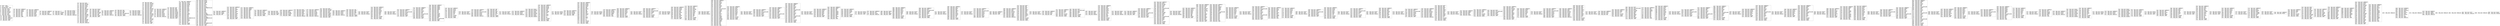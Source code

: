 digraph "graph.cfg.gv" {
	subgraph global {
		node [fontname=Courier fontsize=30.0 rank=same shape=box]
		block_0 [label="0: %00 = #0x1\l2: %01 = #0x40\l4: MSTORE(%01, %00)\l5: [NO_SSA] DUP1\l6: [NO_SSA] PUSH1\l8: [NO_SSA] DUP2\l9: [NO_SSA] MSTORE\la: [NO_SSA] PUSH1\lc: [NO_SSA] ADD\ld: [NO_SSA] PUSH2\l10: [NO_SSA] PUSH1\l12: [NO_SSA] SWAP2\l13: [NO_SSA] CODECOPY\l14: [NO_SSA] PUSH2\l17: [NO_SSA] JUMP\l"]
		block_18 [label="18: [NO_SSA] JUMPDEST\l19: [NO_SSA] SWAP5\l1a: [NO_SSA] SWAP4\l1b: [NO_SSA] POP\l1c: [NO_SSA] POP\l1d: [NO_SSA] POP\l1e: [NO_SSA] POP\l1f: [NO_SSA] JUMP\l"]
		block_20 [label="20: [NO_SSA] JUMPDEST\l21: [NO_SSA] PUSH1\l23: [NO_SSA] PUSH2\l26: [NO_SSA] DUP5\l27: [NO_SSA] DUP5\l28: [NO_SSA] PUSH1\l2a: [NO_SSA] DUP6\l"]
		block_2b [label="2b: [NO_SSA] JUMPDEST\l2c: [NO_SSA] PUSH1\l2e: [NO_SSA] DUP3\l2f: [NO_SSA] INVALID\l"]
		block_30 [label="30: [NO_SSA] LT\l31: [NO_SSA] ISZERO\l32: [NO_SSA] PUSH2\l35: [NO_SSA] JUMPI\l"]
		block_36 [label="36: [NO_SSA] PUSH1\l38: [NO_SSA] MLOAD\l39: [NO_SSA] PUSH3\l3d: [NO_SSA] PUSH1\l3f: [NO_SSA] INVALID\l"]
		block_40 [label="40: [NO_SSA] DUP2\l41: [NO_SSA] MSTORE\l42: [NO_SSA] PUSH1\l44: [NO_SSA] PUSH1\l46: [NO_SSA] DUP3\l47: [NO_SSA] ADD\l48: [NO_SSA] MSTORE\l49: [NO_SSA] PUSH1\l4b: [NO_SSA] PUSH1\l4d: [NO_SSA] DUP3\l4e: [NO_SSA] ADD\l4f: [NO_SSA] MSTORE\l50: [NO_SSA] PUSH32\l71: [NO_SSA] PUSH1\l73: [NO_SSA] DUP3\l74: [NO_SSA] ADD\l75: [NO_SSA] MSTORE\l76: [NO_SSA] PUSH6\l7d: [NO_SSA] PUSH1\l7f: [NO_SSA] INVALID\l"]
		block_80 [label="80: [NO_SSA] PUSH1\l82: [NO_SSA] DUP3\l83: [NO_SSA] ADD\l84: [NO_SSA] MSTORE\l85: [NO_SSA] PUSH1\l87: [NO_SSA] ADD\l88: [NO_SSA] PUSH2\l8b: [NO_SSA] JUMP\l"]
		block_8c [label="8c: [NO_SSA] JUMPDEST\l8d: [NO_SSA] PUSH1\l8f: [NO_SSA] PUSH1\l91: [NO_SSA] PUSH1\l93: [NO_SSA] INVALID\l"]
		block_94 [label="94: [NO_SSA] SUB\l95: [NO_SSA] DUP6\l96: [NO_SSA] AND\l97: [NO_SSA] EXTCODESIZE\l98: [NO_SSA] PUSH2\l9b: [NO_SSA] JUMPI\l"]
		block_9c [label="9c: [NO_SSA] PUSH1\l9e: [NO_SSA] MLOAD\l9f: [NO_SSA] PUSH3\la3: [NO_SSA] PUSH1\la5: [NO_SSA] INVALID\l"]
		block_a6 [label="a6: [NO_SSA] DUP2\la7: [NO_SSA] MSTORE\la8: [NO_SSA] PUSH1\laa: [NO_SSA] PUSH1\lac: [NO_SSA] DUP3\lad: [NO_SSA] ADD\lae: [NO_SSA] MSTORE\laf: [NO_SSA] PUSH1\lb1: [NO_SSA] PUSH1\lb3: [NO_SSA] DUP3\lb4: [NO_SSA] ADD\lb5: [NO_SSA] MSTORE\lb6: [NO_SSA] PUSH32\ld7: [NO_SSA] PUSH1\ld9: [NO_SSA] DUP3\lda: [NO_SSA] ADD\ldb: [NO_SSA] MSTORE\ldc: [NO_SSA] PUSH1\lde: [NO_SSA] ADD\ldf: [NO_SSA] PUSH2\le2: [NO_SSA] JUMP\l"]
		block_e3 [label="e3: [NO_SSA] JUMPDEST\le4: [NO_SSA] PUSH1\le6: [NO_SSA] DUP1\le7: [NO_SSA] DUP7\le8: [NO_SSA] PUSH1\lea: [NO_SSA] PUSH1\lec: [NO_SSA] PUSH1\lee: [NO_SSA] INVALID\l"]
		block_ef [label="ef: [NO_SSA] SUB\lf0: [NO_SSA] AND\lf1: [NO_SSA] DUP6\lf2: [NO_SSA] DUP8\lf3: [NO_SSA] PUSH1\lf5: [NO_SSA] MLOAD\lf6: [NO_SSA] PUSH2\lf9: [NO_SSA] SWAP2\lfa: [NO_SSA] SWAP1\lfb: [NO_SSA] PUSH2\lfe: [NO_SSA] JUMP\l"]
		block_ff [label="ff: [NO_SSA] JUMPDEST\l100: [NO_SSA] PUSH1\l102: [NO_SSA] PUSH1\l104: [NO_SSA] MLOAD\l105: [NO_SSA] DUP1\l106: [NO_SSA] DUP4\l107: [NO_SSA] SUB\l108: [NO_SSA] DUP2\l109: [NO_SSA] DUP6\l10a: [NO_SSA] DUP8\l10b: [NO_SSA] GAS\l10c: [NO_SSA] CALL\l10d: [NO_SSA] SWAP3\l10e: [NO_SSA] POP\l10f: [NO_SSA] POP\l110: [NO_SSA] POP\l111: [NO_SSA] RETURNDATASIZE\l112: [NO_SSA] DUP1\l113: [NO_SSA] PUSH1\l115: [NO_SSA] DUP2\l116: [NO_SSA] EQ\l117: [NO_SSA] PUSH2\l11a: [NO_SSA] JUMPI\l"]
		block_11b [label="11b: [NO_SSA] PUSH1\l11d: [NO_SSA] MLOAD\l11e: [NO_SSA] SWAP2\l11f: [NO_SSA] POP\l120: [NO_SSA] PUSH1\l122: [NO_SSA] NOT\l123: [NO_SSA] PUSH1\l125: [NO_SSA] RETURNDATASIZE\l126: [NO_SSA] ADD\l127: [NO_SSA] AND\l128: [NO_SSA] DUP3\l129: [NO_SSA] ADD\l12a: [NO_SSA] PUSH1\l12c: [NO_SSA] MSTORE\l12d: [NO_SSA] RETURNDATASIZE\l12e: [NO_SSA] DUP3\l12f: [NO_SSA] MSTORE\l130: [NO_SSA] RETURNDATASIZE\l131: [NO_SSA] PUSH1\l133: [NO_SSA] PUSH1\l135: [NO_SSA] DUP5\l136: [NO_SSA] ADD\l137: [NO_SSA] RETURNDATACOPY\l138: [NO_SSA] PUSH2\l13b: [NO_SSA] JUMP\l"]
		block_13c [label="13c: [NO_SSA] JUMPDEST\l13d: [NO_SSA] PUSH1\l13f: [NO_SSA] SWAP2\l140: [NO_SSA] POP\l"]
		block_141 [label="141: [NO_SSA] JUMPDEST\l142: [NO_SSA] POP\l143: [NO_SSA] SWAP2\l144: [NO_SSA] POP\l145: [NO_SSA] SWAP2\l146: [NO_SSA] POP\l147: [NO_SSA] PUSH2\l14a: [NO_SSA] DUP3\l14b: [NO_SSA] DUP3\l14c: [NO_SSA] DUP7\l14d: [NO_SSA] PUSH2\l150: [NO_SSA] JUMP\l"]
		block_151 [label="151: [NO_SSA] JUMPDEST\l152: [NO_SSA] SWAP8\l153: [NO_SSA] SWAP7\l154: [NO_SSA] POP\l155: [NO_SSA] POP\l156: [NO_SSA] POP\l157: [NO_SSA] POP\l158: [NO_SSA] POP\l159: [NO_SSA] POP\l15a: [NO_SSA] POP\l15b: [NO_SSA] JUMP\l"]
		block_15c [label="15c: [NO_SSA] JUMPDEST\l15d: [NO_SSA] PUSH1\l15f: [NO_SSA] DUP4\l160: [NO_SSA] ISZERO\l161: [NO_SSA] PUSH2\l164: [NO_SSA] JUMPI\l"]
		block_165 [label="165: [NO_SSA] POP\l166: [NO_SSA] DUP2\l167: [NO_SSA] PUSH2\l16a: [NO_SSA] JUMP\l"]
		block_16b [label="16b: [NO_SSA] JUMPDEST\l16c: [NO_SSA] DUP3\l16d: [NO_SSA] MLOAD\l16e: [NO_SSA] ISZERO\l16f: [NO_SSA] PUSH2\l172: [NO_SSA] JUMPI\l"]
		block_173 [label="173: [NO_SSA] DUP3\l174: [NO_SSA] MLOAD\l175: [NO_SSA] DUP1\l176: [NO_SSA] DUP5\l177: [NO_SSA] PUSH1\l179: [NO_SSA] ADD\l17a: [NO_SSA] REVERT\l"]
		block_17b [label="17b: [NO_SSA] JUMPDEST\l17c: [NO_SSA] DUP2\l17d: [NO_SSA] PUSH1\l17f: [NO_SSA] MLOAD\l180: [NO_SSA] PUSH3\l184: [NO_SSA] PUSH1\l186: [NO_SSA] INVALID\l"]
		block_187 [label="187: [NO_SSA] DUP2\l188: [NO_SSA] MSTORE\l189: [NO_SSA] PUSH1\l18b: [NO_SSA] ADD\l18c: [NO_SSA] PUSH2\l18f: [NO_SSA] SWAP2\l190: [NO_SSA] SWAP1\l191: [NO_SSA] PUSH2\l194: [NO_SSA] JUMP\l"]
		block_195 [label="195: [NO_SSA] JUMPDEST\l196: [NO_SSA] PUSH1\l198: [NO_SSA] PUSH1\l19a: [NO_SSA] PUSH1\l19c: [NO_SSA] INVALID\l"]
		block_19d [label="19d: [NO_SSA] SUB\l19e: [NO_SSA] DUP2\l19f: [NO_SSA] AND\l1a0: [NO_SSA] DUP2\l1a1: [NO_SSA] EQ\l1a2: [NO_SSA] PUSH2\l1a5: [NO_SSA] JUMPI\l"]
		block_1a6 [label="1a6: [NO_SSA] PUSH1\l1a8: [NO_SSA] DUP1\l1a9: [NO_SSA] REVERT\l"]
		block_1aa [label="1aa: [NO_SSA] JUMPDEST\l1ab: [NO_SSA] PUSH1\l1ad: [NO_SSA] DUP1\l1ae: [NO_SSA] PUSH1\l1b0: [NO_SSA] PUSH1\l1b2: [NO_SSA] DUP5\l1b3: [NO_SSA] DUP7\l1b4: [NO_SSA] SUB\l1b5: [NO_SSA] SLT\l1b6: [NO_SSA] ISZERO\l1b7: [NO_SSA] PUSH2\l1ba: [NO_SSA] JUMPI\l"]
		block_1bb [label="1bb: [NO_SSA] PUSH1\l1bd: [NO_SSA] DUP1\l1be: [NO_SSA] REVERT\l"]
		block_1bf [label="1bf: [NO_SSA] JUMPDEST\l1c0: [NO_SSA] DUP4\l1c1: [NO_SSA] CALLDATALOAD\l1c2: [NO_SSA] PUSH2\l1c5: [NO_SSA] DUP2\l1c6: [NO_SSA] PUSH2\l1c9: [NO_SSA] JUMP\l"]
		block_1ca [label="1ca: [NO_SSA] JUMPDEST\l1cb: [NO_SSA] SWAP3\l1cc: [NO_SSA] POP\l1cd: [NO_SSA] PUSH1\l1cf: [NO_SSA] DUP5\l1d0: [NO_SSA] ADD\l1d1: [NO_SSA] CALLDATALOAD\l1d2: [NO_SSA] PUSH2\l1d5: [NO_SSA] DUP2\l1d6: [NO_SSA] PUSH2\l1d9: [NO_SSA] JUMP\l"]
		block_1da [label="1da: [NO_SSA] JUMPDEST\l1db: [NO_SSA] SWAP3\l1dc: [NO_SSA] SWAP6\l1dd: [NO_SSA] SWAP3\l1de: [NO_SSA] SWAP5\l1df: [NO_SSA] POP\l1e0: [NO_SSA] POP\l1e1: [NO_SSA] POP\l1e2: [NO_SSA] PUSH1\l1e4: [NO_SSA] SWAP2\l1e5: [NO_SSA] SWAP1\l1e6: [NO_SSA] SWAP2\l1e7: [NO_SSA] ADD\l1e8: [NO_SSA] CALLDATALOAD\l1e9: [NO_SSA] SWAP1\l1ea: [NO_SSA] JUMP\l"]
		block_1eb [label="1eb: [NO_SSA] JUMPDEST\l1ec: [NO_SSA] PUSH1\l1ee: [NO_SSA] PUSH1\l1f0: [NO_SSA] DUP3\l1f1: [NO_SSA] DUP5\l1f2: [NO_SSA] SUB\l1f3: [NO_SSA] SLT\l1f4: [NO_SSA] ISZERO\l1f5: [NO_SSA] PUSH2\l1f8: [NO_SSA] JUMPI\l"]
		block_1f9 [label="1f9: [NO_SSA] PUSH1\l1fb: [NO_SSA] DUP1\l1fc: [NO_SSA] REVERT\l"]
		block_1fd [label="1fd: [NO_SSA] JUMPDEST\l1fe: [NO_SSA] DUP2\l1ff: [NO_SSA] CALLDATALOAD\l200: [NO_SSA] PUSH1\l202: [NO_SSA] PUSH1\l204: [NO_SSA] PUSH1\l206: [NO_SSA] INVALID\l"]
		block_207 [label="207: [NO_SSA] SUB\l208: [NO_SSA] NOT\l209: [NO_SSA] DUP2\l20a: [NO_SSA] AND\l20b: [NO_SSA] DUP2\l20c: [NO_SSA] EQ\l20d: [NO_SSA] PUSH2\l210: [NO_SSA] JUMPI\l"]
		block_211 [label="211: [NO_SSA] PUSH1\l213: [NO_SSA] DUP1\l214: [NO_SSA] REVERT\l"]
		block_215 [label="215: [NO_SSA] JUMPDEST\l216: [NO_SSA] PUSH4\l21b: [NO_SSA] PUSH1\l21d: [NO_SSA] INVALID\l"]
		block_21e [label="21e: [NO_SSA] PUSH1\l220: [NO_SSA] MSTORE\l221: [NO_SSA] PUSH1\l223: [NO_SSA] PUSH1\l225: [NO_SSA] MSTORE\l226: [NO_SSA] PUSH1\l228: [NO_SSA] PUSH1\l22a: [NO_SSA] REVERT\l"]
		block_22b [label="22b: [NO_SSA] JUMPDEST\l22c: [NO_SSA] PUSH1\l22e: [NO_SSA] MLOAD\l22f: [NO_SSA] PUSH1\l231: [NO_SSA] DUP2\l232: [NO_SSA] ADD\l233: [NO_SSA] PUSH8\l23c: [NO_SSA] DUP2\l23d: [NO_SSA] GT\l23e: [NO_SSA] DUP3\l23f: [NO_SSA] DUP3\l240: [NO_SSA] LT\l241: [NO_SSA] OR\l242: [NO_SSA] ISZERO\l243: [NO_SSA] PUSH2\l246: [NO_SSA] JUMPI\l"]
		block_247 [label="247: [NO_SSA] PUSH2\l24a: [NO_SSA] PUSH2\l24d: [NO_SSA] JUMP\l"]
		block_24e [label="24e: [NO_SSA] JUMPDEST\l24f: [NO_SSA] PUSH1\l251: [NO_SSA] MSTORE\l252: [NO_SSA] SWAP1\l253: [NO_SSA] JUMP\l"]
		block_254 [label="254: [NO_SSA] JUMPDEST\l255: [NO_SSA] PUSH1\l257: [NO_SSA] MLOAD\l258: [NO_SSA] PUSH1\l25a: [NO_SSA] DUP3\l25b: [NO_SSA] ADD\l25c: [NO_SSA] PUSH1\l25e: [NO_SSA] NOT\l25f: [NO_SSA] AND\l260: [NO_SSA] DUP2\l261: [NO_SSA] ADD\l262: [NO_SSA] PUSH8\l26b: [NO_SSA] DUP2\l26c: [NO_SSA] GT\l26d: [NO_SSA] DUP3\l26e: [NO_SSA] DUP3\l26f: [NO_SSA] LT\l270: [NO_SSA] OR\l271: [NO_SSA] ISZERO\l272: [NO_SSA] PUSH2\l275: [NO_SSA] JUMPI\l"]
		block_276 [label="276: [NO_SSA] PUSH2\l279: [NO_SSA] PUSH2\l27c: [NO_SSA] JUMP\l"]
		block_27d [label="27d: [NO_SSA] JUMPDEST\l27e: [NO_SSA] PUSH1\l280: [NO_SSA] MSTORE\l281: [NO_SSA] SWAP2\l282: [NO_SSA] SWAP1\l283: [NO_SSA] POP\l284: [NO_SSA] JUMP\l"]
		block_285 [label="285: [NO_SSA] JUMPDEST\l286: [NO_SSA] PUSH1\l288: [NO_SSA] DUP3\l289: [NO_SSA] PUSH1\l28b: [NO_SSA] DUP4\l28c: [NO_SSA] ADD\l28d: [NO_SSA] SLT\l28e: [NO_SSA] PUSH2\l291: [NO_SSA] JUMPI\l"]
		block_292 [label="292: [NO_SSA] PUSH1\l294: [NO_SSA] DUP1\l295: [NO_SSA] REVERT\l"]
		block_296 [label="296: [NO_SSA] JUMPDEST\l297: [NO_SSA] DUP2\l298: [NO_SSA] CALLDATALOAD\l299: [NO_SSA] PUSH8\l2a2: [NO_SSA] DUP2\l2a3: [NO_SSA] GT\l2a4: [NO_SSA] ISZERO\l2a5: [NO_SSA] PUSH2\l2a8: [NO_SSA] JUMPI\l"]
		block_2a9 [label="2a9: [NO_SSA] PUSH2\l2ac: [NO_SSA] PUSH2\l2af: [NO_SSA] JUMP\l"]
		block_2b0 [label="2b0: [NO_SSA] JUMPDEST\l2b1: [NO_SSA] PUSH2\l2b4: [NO_SSA] PUSH1\l2b6: [NO_SSA] DUP3\l2b7: [NO_SSA] ADD\l2b8: [NO_SSA] PUSH1\l2ba: [NO_SSA] NOT\l2bb: [NO_SSA] AND\l2bc: [NO_SSA] PUSH1\l2be: [NO_SSA] ADD\l2bf: [NO_SSA] PUSH2\l2c2: [NO_SSA] JUMP\l"]
		block_2c3 [label="2c3: [NO_SSA] JUMPDEST\l2c4: [NO_SSA] DUP2\l2c5: [NO_SSA] DUP2\l2c6: [NO_SSA] MSTORE\l2c7: [NO_SSA] DUP5\l2c8: [NO_SSA] PUSH1\l2ca: [NO_SSA] DUP4\l2cb: [NO_SSA] DUP7\l2cc: [NO_SSA] ADD\l2cd: [NO_SSA] ADD\l2ce: [NO_SSA] GT\l2cf: [NO_SSA] ISZERO\l2d0: [NO_SSA] PUSH2\l2d3: [NO_SSA] JUMPI\l"]
		block_2d4 [label="2d4: [NO_SSA] PUSH1\l2d6: [NO_SSA] DUP1\l2d7: [NO_SSA] REVERT\l"]
		block_2d8 [label="2d8: [NO_SSA] JUMPDEST\l2d9: [NO_SSA] DUP2\l2da: [NO_SSA] PUSH1\l2dc: [NO_SSA] DUP6\l2dd: [NO_SSA] ADD\l2de: [NO_SSA] PUSH1\l2e0: [NO_SSA] DUP4\l2e1: [NO_SSA] ADD\l2e2: [NO_SSA] CALLDATACOPY\l2e3: [NO_SSA] PUSH1\l2e5: [NO_SSA] SWAP2\l2e6: [NO_SSA] DUP2\l2e7: [NO_SSA] ADD\l2e8: [NO_SSA] PUSH1\l2ea: [NO_SSA] ADD\l2eb: [NO_SSA] SWAP2\l2ec: [NO_SSA] SWAP1\l2ed: [NO_SSA] SWAP2\l2ee: [NO_SSA] MSTORE\l2ef: [NO_SSA] SWAP4\l2f0: [NO_SSA] SWAP3\l2f1: [NO_SSA] POP\l2f2: [NO_SSA] POP\l2f3: [NO_SSA] POP\l2f4: [NO_SSA] JUMP\l"]
		block_2f5 [label="2f5: [NO_SSA] JUMPDEST\l2f6: [NO_SSA] PUSH1\l2f8: [NO_SSA] DUP1\l2f9: [NO_SSA] PUSH1\l2fb: [NO_SSA] DUP1\l2fc: [NO_SSA] PUSH1\l2fe: [NO_SSA] DUP6\l2ff: [NO_SSA] DUP8\l300: [NO_SSA] SUB\l301: [NO_SSA] SLT\l302: [NO_SSA] ISZERO\l303: [NO_SSA] PUSH2\l306: [NO_SSA] JUMPI\l"]
		block_307 [label="307: [NO_SSA] PUSH1\l309: [NO_SSA] DUP1\l30a: [NO_SSA] REVERT\l"]
		block_30b [label="30b: [NO_SSA] JUMPDEST\l30c: [NO_SSA] DUP5\l30d: [NO_SSA] CALLDATALOAD\l30e: [NO_SSA] PUSH2\l311: [NO_SSA] DUP2\l312: [NO_SSA] PUSH2\l315: [NO_SSA] JUMP\l"]
		block_316 [label="316: [NO_SSA] JUMPDEST\l317: [NO_SSA] SWAP4\l318: [NO_SSA] POP\l319: [NO_SSA] PUSH1\l31b: [NO_SSA] DUP6\l31c: [NO_SSA] ADD\l31d: [NO_SSA] CALLDATALOAD\l31e: [NO_SSA] PUSH2\l321: [NO_SSA] DUP2\l322: [NO_SSA] PUSH2\l325: [NO_SSA] JUMP\l"]
		block_326 [label="326: [NO_SSA] JUMPDEST\l327: [NO_SSA] SWAP3\l328: [NO_SSA] POP\l329: [NO_SSA] PUSH1\l32b: [NO_SSA] DUP6\l32c: [NO_SSA] ADD\l32d: [NO_SSA] CALLDATALOAD\l32e: [NO_SSA] SWAP2\l32f: [NO_SSA] POP\l330: [NO_SSA] PUSH1\l332: [NO_SSA] DUP6\l333: [NO_SSA] ADD\l334: [NO_SSA] CALLDATALOAD\l335: [NO_SSA] PUSH8\l33e: [NO_SSA] DUP2\l33f: [NO_SSA] GT\l340: [NO_SSA] ISZERO\l341: [NO_SSA] PUSH2\l344: [NO_SSA] JUMPI\l"]
		block_345 [label="345: [NO_SSA] PUSH1\l347: [NO_SSA] DUP1\l348: [NO_SSA] REVERT\l"]
		block_349 [label="349: [NO_SSA] JUMPDEST\l34a: [NO_SSA] PUSH2\l34d: [NO_SSA] DUP8\l34e: [NO_SSA] DUP3\l34f: [NO_SSA] DUP9\l350: [NO_SSA] ADD\l351: [NO_SSA] PUSH2\l354: [NO_SSA] JUMP\l"]
		block_355 [label="355: [NO_SSA] JUMPDEST\l356: [NO_SSA] SWAP2\l357: [NO_SSA] POP\l358: [NO_SSA] POP\l359: [NO_SSA] SWAP3\l35a: [NO_SSA] SWAP6\l35b: [NO_SSA] SWAP2\l35c: [NO_SSA] SWAP5\l35d: [NO_SSA] POP\l35e: [NO_SSA] SWAP3\l35f: [NO_SSA] POP\l360: [NO_SSA] JUMP\l"]
		block_361 [label="361: [NO_SSA] JUMPDEST\l362: [NO_SSA] PUSH1\l364: [NO_SSA] PUSH8\l36d: [NO_SSA] DUP3\l36e: [NO_SSA] GT\l36f: [NO_SSA] ISZERO\l370: [NO_SSA] PUSH2\l373: [NO_SSA] JUMPI\l"]
		block_374 [label="374: [NO_SSA] PUSH2\l377: [NO_SSA] PUSH2\l37a: [NO_SSA] JUMP\l"]
		block_37b [label="37b: [NO_SSA] JUMPDEST\l37c: [NO_SSA] POP\l37d: [NO_SSA] PUSH1\l37f: [NO_SSA] INVALID\l"]
		block_380 [label="380: [NO_SSA] PUSH1\l382: [NO_SSA] ADD\l383: [NO_SSA] SWAP1\l384: [NO_SSA] JUMP\l"]
		block_385 [label="385: [NO_SSA] JUMPDEST\l386: [NO_SSA] PUSH1\l388: [NO_SSA] DUP1\l389: [NO_SSA] PUSH1\l38b: [NO_SSA] DUP4\l38c: [NO_SSA] DUP6\l38d: [NO_SSA] SUB\l38e: [NO_SSA] SLT\l38f: [NO_SSA] ISZERO\l390: [NO_SSA] PUSH2\l393: [NO_SSA] JUMPI\l"]
		block_394 [label="394: [NO_SSA] PUSH1\l396: [NO_SSA] DUP1\l397: [NO_SSA] REVERT\l"]
		block_398 [label="398: [NO_SSA] JUMPDEST\l399: [NO_SSA] DUP3\l39a: [NO_SSA] CALLDATALOAD\l39b: [NO_SSA] PUSH8\l3a4: [NO_SSA] DUP1\l3a5: [NO_SSA] DUP3\l3a6: [NO_SSA] GT\l3a7: [NO_SSA] ISZERO\l3a8: [NO_SSA] PUSH2\l3ab: [NO_SSA] JUMPI\l"]
		block_3ac [label="3ac: [NO_SSA] PUSH1\l3ae: [NO_SSA] DUP1\l3af: [NO_SSA] REVERT\l"]
		block_3b0 [label="3b0: [NO_SSA] JUMPDEST\l3b1: [NO_SSA] DUP2\l3b2: [NO_SSA] DUP6\l3b3: [NO_SSA] ADD\l3b4: [NO_SSA] SWAP2\l3b5: [NO_SSA] POP\l3b6: [NO_SSA] DUP6\l3b7: [NO_SSA] PUSH1\l3b9: [NO_SSA] DUP4\l3ba: [NO_SSA] ADD\l3bb: [NO_SSA] SLT\l3bc: [NO_SSA] PUSH2\l3bf: [NO_SSA] JUMPI\l"]
		block_3c0 [label="3c0: [NO_SSA] PUSH1\l3c2: [NO_SSA] DUP1\l3c3: [NO_SSA] REVERT\l"]
		block_3c4 [label="3c4: [NO_SSA] JUMPDEST\l3c5: [NO_SSA] DUP2\l3c6: [NO_SSA] CALLDATALOAD\l3c7: [NO_SSA] PUSH1\l3c9: [NO_SSA] PUSH2\l3cc: [NO_SSA] PUSH2\l3cf: [NO_SSA] DUP4\l3d0: [NO_SSA] PUSH2\l3d3: [NO_SSA] JUMP\l"]
		block_3d4 [label="3d4: [NO_SSA] JUMPDEST\l3d5: [NO_SSA] PUSH2\l3d8: [NO_SSA] JUMP\l"]
		block_3d9 [label="3d9: [NO_SSA] JUMPDEST\l3da: [NO_SSA] DUP3\l3db: [NO_SSA] DUP2\l3dc: [NO_SSA] MSTORE\l3dd: [NO_SSA] PUSH1\l3df: [NO_SSA] SWAP3\l3e0: [NO_SSA] SWAP1\l3e1: [NO_SSA] SWAP3\l3e2: [NO_SSA] INVALID\l"]
		block_3e3 [label="3e3: [NO_SSA] DUP5\l3e4: [NO_SSA] ADD\l3e5: [NO_SSA] DUP2\l3e6: [NO_SSA] ADD\l3e7: [NO_SSA] SWAP2\l3e8: [NO_SSA] DUP2\l3e9: [NO_SSA] DUP2\l3ea: [NO_SSA] ADD\l3eb: [NO_SSA] SWAP1\l3ec: [NO_SSA] DUP10\l3ed: [NO_SSA] DUP5\l3ee: [NO_SSA] GT\l3ef: [NO_SSA] ISZERO\l3f0: [NO_SSA] PUSH2\l3f3: [NO_SSA] JUMPI\l"]
		block_3f4 [label="3f4: [NO_SSA] PUSH1\l3f6: [NO_SSA] DUP1\l3f7: [NO_SSA] REVERT\l"]
		block_3f8 [label="3f8: [NO_SSA] JUMPDEST\l3f9: [NO_SSA] DUP3\l3fa: [NO_SSA] DUP7\l3fb: [NO_SSA] ADD\l"]
		block_3fc [label="3fc: [NO_SSA] JUMPDEST\l3fd: [NO_SSA] DUP5\l3fe: [NO_SSA] DUP2\l3ff: [NO_SSA] LT\l400: [NO_SSA] ISZERO\l401: [NO_SSA] PUSH2\l404: [NO_SSA] JUMPI\l"]
		block_405 [label="405: [NO_SSA] DUP1\l406: [NO_SSA] CALLDATALOAD\l407: [NO_SSA] DUP7\l408: [NO_SSA] DUP2\l409: [NO_SSA] GT\l40a: [NO_SSA] ISZERO\l40b: [NO_SSA] PUSH2\l40e: [NO_SSA] JUMPI\l"]
		block_40f [label="40f: [NO_SSA] PUSH1\l411: [NO_SSA] DUP1\l412: [NO_SSA] DUP2\l413: [NO_SSA] REVERT\l"]
		block_414 [label="414: [NO_SSA] JUMPDEST\l415: [NO_SSA] DUP8\l416: [NO_SSA] ADD\l417: [NO_SSA] PUSH1\l419: [NO_SSA] DUP2\l41a: [NO_SSA] DUP14\l41b: [NO_SSA] SUB\l41c: [NO_SSA] PUSH1\l41e: [NO_SSA] NOT\l41f: [NO_SSA] ADD\l420: [NO_SSA] DUP2\l421: [NO_SSA] SGT\l422: [NO_SSA] ISZERO\l423: [NO_SSA] PUSH2\l426: [NO_SSA] JUMPI\l"]
		block_427 [label="427: [NO_SSA] PUSH1\l429: [NO_SSA] DUP1\l42a: [NO_SSA] DUP2\l42b: [NO_SSA] REVERT\l"]
		block_42c [label="42c: [NO_SSA] JUMPDEST\l42d: [NO_SSA] PUSH2\l430: [NO_SSA] PUSH2\l433: [NO_SSA] JUMP\l"]
		block_434 [label="434: [NO_SSA] JUMPDEST\l435: [NO_SSA] DUP7\l436: [NO_SSA] DUP4\l437: [NO_SSA] ADD\l438: [NO_SSA] CALLDATALOAD\l439: [NO_SSA] PUSH2\l43c: [NO_SSA] DUP2\l43d: [NO_SSA] PUSH2\l440: [NO_SSA] JUMP\l"]
		block_441 [label="441: [NO_SSA] JUMPDEST\l442: [NO_SSA] DUP2\l443: [NO_SSA] MSTORE\l444: [NO_SSA] PUSH1\l446: [NO_SSA] DUP4\l447: [NO_SSA] ADD\l448: [NO_SSA] CALLDATALOAD\l449: [NO_SSA] DUP8\l44a: [NO_SSA] DUP3\l44b: [NO_SSA] ADD\l44c: [NO_SSA] MSTORE\l44d: [NO_SSA] SWAP1\l44e: [NO_SSA] DUP3\l44f: [NO_SSA] ADD\l450: [NO_SSA] CALLDATALOAD\l451: [NO_SSA] SWAP1\l452: [NO_SSA] DUP9\l453: [NO_SSA] DUP3\l454: [NO_SSA] GT\l455: [NO_SSA] ISZERO\l456: [NO_SSA] PUSH2\l459: [NO_SSA] JUMPI\l"]
		block_45a [label="45a: [NO_SSA] PUSH1\l45c: [NO_SSA] DUP1\l45d: [NO_SSA] DUP2\l45e: [NO_SSA] REVERT\l"]
		block_45f [label="45f: [NO_SSA] JUMPDEST\l460: [NO_SSA] PUSH2\l463: [NO_SSA] DUP15\l464: [NO_SSA] DUP9\l465: [NO_SSA] DUP5\l466: [NO_SSA] DUP7\l467: [NO_SSA] ADD\l468: [NO_SSA] ADD\l469: [NO_SSA] PUSH2\l46c: [NO_SSA] JUMP\l"]
		block_46d [label="46d: [NO_SSA] JUMPDEST\l46e: [NO_SSA] PUSH1\l470: [NO_SSA] DUP3\l471: [NO_SSA] ADD\l472: [NO_SSA] MSTORE\l473: [NO_SSA] DUP6\l474: [NO_SSA] MSTORE\l475: [NO_SSA] POP\l476: [NO_SSA] POP\l477: [NO_SSA] SWAP2\l478: [NO_SSA] DUP4\l479: [NO_SSA] ADD\l47a: [NO_SSA] SWAP2\l47b: [NO_SSA] DUP4\l47c: [NO_SSA] ADD\l47d: [NO_SSA] PUSH2\l480: [NO_SSA] JUMP\l"]
		block_481 [label="481: [NO_SSA] JUMPDEST\l482: [NO_SSA] POP\l483: [NO_SSA] SWAP10\l484: [NO_SSA] SWAP8\l485: [NO_SSA] SWAP1\l486: [NO_SSA] SWAP2\l487: [NO_SSA] ADD\l488: [NO_SSA] CALLDATALOAD\l489: [NO_SSA] SWAP8\l48a: [NO_SSA] POP\l48b: [NO_SSA] POP\l48c: [NO_SSA] POP\l48d: [NO_SSA] POP\l48e: [NO_SSA] POP\l48f: [NO_SSA] POP\l490: [NO_SSA] POP\l491: [NO_SSA] JUMP\l"]
		block_492 [label="492: [NO_SSA] JUMPDEST\l493: [NO_SSA] PUSH1\l495: [NO_SSA] DUP1\l496: [NO_SSA] PUSH1\l498: [NO_SSA] DUP4\l499: [NO_SSA] DUP6\l49a: [NO_SSA] SUB\l49b: [NO_SSA] SLT\l49c: [NO_SSA] ISZERO\l49d: [NO_SSA] PUSH2\l4a0: [NO_SSA] JUMPI\l"]
		block_4a1 [label="4a1: [NO_SSA] PUSH1\l4a3: [NO_SSA] DUP1\l4a4: [NO_SSA] REVERT\l"]
		block_4a5 [label="4a5: [NO_SSA] JUMPDEST\l4a6: [NO_SSA] DUP3\l4a7: [NO_SSA] CALLDATALOAD\l4a8: [NO_SSA] SWAP2\l4a9: [NO_SSA] POP\l4aa: [NO_SSA] PUSH1\l4ac: [NO_SSA] DUP4\l4ad: [NO_SSA] ADD\l4ae: [NO_SSA] CALLDATALOAD\l4af: [NO_SSA] PUSH2\l4b2: [NO_SSA] DUP2\l4b3: [NO_SSA] PUSH2\l4b6: [NO_SSA] JUMP\l"]
		block_4b7 [label="4b7: [NO_SSA] JUMPDEST\l4b8: [NO_SSA] DUP1\l4b9: [NO_SSA] SWAP2\l4ba: [NO_SSA] POP\l4bb: [NO_SSA] POP\l4bc: [NO_SSA] SWAP3\l4bd: [NO_SSA] POP\l4be: [NO_SSA] SWAP3\l4bf: [NO_SSA] SWAP1\l4c0: [NO_SSA] POP\l4c1: [NO_SSA] JUMP\l"]
		block_4c2 [label="4c2: [NO_SSA] JUMPDEST\l4c3: [NO_SSA] PUSH1\l4c5: [NO_SSA] PUSH1\l4c7: [NO_SSA] DUP3\l4c8: [NO_SSA] DUP5\l4c9: [NO_SSA] SUB\l4ca: [NO_SSA] SLT\l4cb: [NO_SSA] ISZERO\l4cc: [NO_SSA] PUSH2\l4cf: [NO_SSA] JUMPI\l"]
		block_4d0 [label="4d0: [NO_SSA] PUSH1\l4d2: [NO_SSA] DUP1\l4d3: [NO_SSA] REVERT\l"]
		block_4d4 [label="4d4: [NO_SSA] JUMPDEST\l4d5: [NO_SSA] DUP2\l4d6: [NO_SSA] CALLDATALOAD\l4d7: [NO_SSA] PUSH2\l4da: [NO_SSA] DUP2\l4db: [NO_SSA] PUSH2\l4de: [NO_SSA] JUMP\l"]
		block_4df [label="4df: [NO_SSA] JUMPDEST\l4e0: [NO_SSA] PUSH1\l4e2: [NO_SSA] PUSH1\l4e4: [NO_SSA] DUP1\l4e5: [NO_SSA] DUP4\l4e6: [NO_SSA] DUP6\l4e7: [NO_SSA] SUB\l4e8: [NO_SSA] SLT\l4e9: [NO_SSA] ISZERO\l4ea: [NO_SSA] PUSH2\l4ed: [NO_SSA] JUMPI\l"]
		block_4ee [label="4ee: [NO_SSA] PUSH1\l4f0: [NO_SSA] DUP1\l4f1: [NO_SSA] REVERT\l"]
		block_4f2 [label="4f2: [NO_SSA] JUMPDEST\l4f3: [NO_SSA] DUP3\l4f4: [NO_SSA] CALLDATALOAD\l4f5: [NO_SSA] PUSH8\l4fe: [NO_SSA] DUP2\l4ff: [NO_SSA] GT\l500: [NO_SSA] ISZERO\l501: [NO_SSA] PUSH2\l504: [NO_SSA] JUMPI\l"]
		block_505 [label="505: [NO_SSA] PUSH1\l507: [NO_SSA] DUP1\l508: [NO_SSA] REVERT\l"]
		block_509 [label="509: [NO_SSA] JUMPDEST\l50a: [NO_SSA] DUP4\l50b: [NO_SSA] ADD\l50c: [NO_SSA] PUSH1\l50e: [NO_SSA] DUP2\l50f: [NO_SSA] ADD\l510: [NO_SSA] DUP6\l511: [NO_SSA] SGT\l512: [NO_SSA] PUSH2\l515: [NO_SSA] JUMPI\l"]
		block_516 [label="516: [NO_SSA] PUSH1\l518: [NO_SSA] DUP1\l519: [NO_SSA] REVERT\l"]
		block_51a [label="51a: [NO_SSA] JUMPDEST\l51b: [NO_SSA] DUP1\l51c: [NO_SSA] CALLDATALOAD\l51d: [NO_SSA] PUSH2\l520: [NO_SSA] PUSH2\l523: [NO_SSA] DUP3\l524: [NO_SSA] PUSH2\l527: [NO_SSA] JUMP\l"]
		block_528 [label="528: [NO_SSA] JUMPDEST\l529: [NO_SSA] DUP2\l52a: [NO_SSA] DUP2\l52b: [NO_SSA] MSTORE\l52c: [NO_SSA] PUSH1\l52e: [NO_SSA] SWAP2\l52f: [NO_SSA] SWAP1\l530: [NO_SSA] SWAP2\l531: [NO_SSA] INVALID\l"]
		block_532 [label="532: [NO_SSA] DUP3\l533: [NO_SSA] ADD\l534: [NO_SSA] DUP4\l535: [NO_SSA] ADD\l536: [NO_SSA] SWAP1\l537: [NO_SSA] DUP4\l538: [NO_SSA] DUP2\l539: [NO_SSA] ADD\l53a: [NO_SSA] SWAP1\l53b: [NO_SSA] DUP8\l53c: [NO_SSA] DUP4\l53d: [NO_SSA] GT\l53e: [NO_SSA] ISZERO\l53f: [NO_SSA] PUSH2\l542: [NO_SSA] JUMPI\l"]
		block_543 [label="543: [NO_SSA] PUSH1\l545: [NO_SSA] DUP1\l546: [NO_SSA] REVERT\l"]
		block_547 [label="547: [NO_SSA] JUMPDEST\l548: [NO_SSA] SWAP3\l549: [NO_SSA] DUP5\l54a: [NO_SSA] ADD\l54b: [NO_SSA] SWAP3\l"]
		block_54c [label="54c: [NO_SSA] JUMPDEST\l54d: [NO_SSA] DUP3\l54e: [NO_SSA] DUP5\l54f: [NO_SSA] LT\l550: [NO_SSA] ISZERO\l551: [NO_SSA] PUSH2\l554: [NO_SSA] JUMPI\l"]
		block_555 [label="555: [NO_SSA] DUP4\l556: [NO_SSA] CALLDATALOAD\l557: [NO_SSA] PUSH2\l55a: [NO_SSA] DUP2\l55b: [NO_SSA] PUSH2\l55e: [NO_SSA] JUMP\l"]
		block_55f [label="55f: [NO_SSA] JUMPDEST\l560: [NO_SSA] DUP3\l561: [NO_SSA] MSTORE\l562: [NO_SSA] SWAP3\l563: [NO_SSA] DUP5\l564: [NO_SSA] ADD\l565: [NO_SSA] SWAP3\l566: [NO_SSA] SWAP1\l567: [NO_SSA] DUP5\l568: [NO_SSA] ADD\l569: [NO_SSA] SWAP1\l56a: [NO_SSA] PUSH2\l56d: [NO_SSA] JUMP\l"]
		block_56e [label="56e: [NO_SSA] JUMPDEST\l56f: [NO_SSA] PUSH1\l571: [NO_SSA] DUP3\l572: [NO_SSA] PUSH1\l574: [NO_SSA] DUP4\l575: [NO_SSA] ADD\l576: [NO_SSA] SLT\l577: [NO_SSA] PUSH2\l57a: [NO_SSA] JUMPI\l"]
		block_57b [label="57b: [NO_SSA] PUSH1\l57d: [NO_SSA] DUP1\l57e: [NO_SSA] REVERT\l"]
		block_57f [label="57f: [NO_SSA] JUMPDEST\l580: [NO_SSA] DUP2\l581: [NO_SSA] CALLDATALOAD\l582: [NO_SSA] PUSH1\l584: [NO_SSA] PUSH2\l587: [NO_SSA] PUSH2\l58a: [NO_SSA] DUP4\l58b: [NO_SSA] PUSH2\l58e: [NO_SSA] JUMP\l"]
		block_58f [label="58f: [NO_SSA] JUMPDEST\l590: [NO_SSA] DUP3\l591: [NO_SSA] DUP2\l592: [NO_SSA] MSTORE\l593: [NO_SSA] PUSH1\l595: [NO_SSA] SWAP3\l596: [NO_SSA] SWAP1\l597: [NO_SSA] SWAP3\l598: [NO_SSA] INVALID\l"]
		block_599 [label="599: [NO_SSA] DUP5\l59a: [NO_SSA] ADD\l59b: [NO_SSA] DUP2\l59c: [NO_SSA] ADD\l59d: [NO_SSA] SWAP2\l59e: [NO_SSA] DUP2\l59f: [NO_SSA] DUP2\l5a0: [NO_SSA] ADD\l5a1: [NO_SSA] SWAP1\l5a2: [NO_SSA] DUP7\l5a3: [NO_SSA] DUP5\l5a4: [NO_SSA] GT\l5a5: [NO_SSA] ISZERO\l5a6: [NO_SSA] PUSH2\l5a9: [NO_SSA] JUMPI\l"]
		block_5aa [label="5aa: [NO_SSA] PUSH1\l5ac: [NO_SSA] DUP1\l5ad: [NO_SSA] REVERT\l"]
		block_5ae [label="5ae: [NO_SSA] JUMPDEST\l5af: [NO_SSA] DUP3\l5b0: [NO_SSA] DUP7\l5b1: [NO_SSA] ADD\l"]
		block_5b2 [label="5b2: [NO_SSA] JUMPDEST\l5b3: [NO_SSA] DUP5\l5b4: [NO_SSA] DUP2\l5b5: [NO_SSA] LT\l5b6: [NO_SSA] ISZERO\l5b7: [NO_SSA] PUSH2\l5ba: [NO_SSA] JUMPI\l"]
		block_5bb [label="5bb: [NO_SSA] DUP1\l5bc: [NO_SSA] CALLDATALOAD\l5bd: [NO_SSA] DUP4\l5be: [NO_SSA] MSTORE\l5bf: [NO_SSA] SWAP2\l5c0: [NO_SSA] DUP4\l5c1: [NO_SSA] ADD\l5c2: [NO_SSA] SWAP2\l5c3: [NO_SSA] DUP4\l5c4: [NO_SSA] ADD\l5c5: [NO_SSA] PUSH2\l5c8: [NO_SSA] JUMP\l"]
		block_5c9 [label="5c9: [NO_SSA] JUMPDEST\l5ca: [NO_SSA] POP\l5cb: [NO_SSA] SWAP7\l5cc: [NO_SSA] SWAP6\l5cd: [NO_SSA] POP\l5ce: [NO_SSA] POP\l5cf: [NO_SSA] POP\l5d0: [NO_SSA] POP\l5d1: [NO_SSA] POP\l5d2: [NO_SSA] POP\l5d3: [NO_SSA] JUMP\l"]
		block_5d4 [label="5d4: [NO_SSA] JUMPDEST\l5d5: [NO_SSA] PUSH1\l5d7: [NO_SSA] DUP1\l5d8: [NO_SSA] PUSH1\l5da: [NO_SSA] DUP1\l5db: [NO_SSA] PUSH1\l5dd: [NO_SSA] PUSH1\l5df: [NO_SSA] DUP7\l5e0: [NO_SSA] DUP9\l5e1: [NO_SSA] SUB\l5e2: [NO_SSA] SLT\l5e3: [NO_SSA] ISZERO\l5e4: [NO_SSA] PUSH2\l5e7: [NO_SSA] JUMPI\l"]
		block_5e8 [label="5e8: [NO_SSA] PUSH1\l5ea: [NO_SSA] DUP1\l5eb: [NO_SSA] REVERT\l"]
		block_5ec [label="5ec: [NO_SSA] JUMPDEST\l5ed: [NO_SSA] DUP6\l5ee: [NO_SSA] CALLDATALOAD\l5ef: [NO_SSA] PUSH2\l5f2: [NO_SSA] DUP2\l5f3: [NO_SSA] PUSH2\l5f6: [NO_SSA] JUMP\l"]
		block_5f7 [label="5f7: [NO_SSA] JUMPDEST\l5f8: [NO_SSA] SWAP5\l5f9: [NO_SSA] POP\l5fa: [NO_SSA] PUSH1\l5fc: [NO_SSA] DUP7\l5fd: [NO_SSA] ADD\l5fe: [NO_SSA] CALLDATALOAD\l5ff: [NO_SSA] PUSH2\l602: [NO_SSA] DUP2\l603: [NO_SSA] PUSH2\l606: [NO_SSA] JUMP\l"]
		block_607 [label="607: [NO_SSA] JUMPDEST\l608: [NO_SSA] SWAP4\l609: [NO_SSA] POP\l60a: [NO_SSA] PUSH1\l60c: [NO_SSA] DUP7\l60d: [NO_SSA] ADD\l60e: [NO_SSA] CALLDATALOAD\l60f: [NO_SSA] PUSH8\l618: [NO_SSA] DUP1\l619: [NO_SSA] DUP3\l61a: [NO_SSA] GT\l61b: [NO_SSA] ISZERO\l61c: [NO_SSA] PUSH2\l61f: [NO_SSA] JUMPI\l"]
		block_620 [label="620: [NO_SSA] PUSH1\l622: [NO_SSA] DUP1\l623: [NO_SSA] REVERT\l"]
		block_624 [label="624: [NO_SSA] JUMPDEST\l625: [NO_SSA] PUSH2\l628: [NO_SSA] DUP10\l629: [NO_SSA] DUP4\l62a: [NO_SSA] DUP11\l62b: [NO_SSA] ADD\l62c: [NO_SSA] PUSH2\l62f: [NO_SSA] JUMP\l"]
		block_630 [label="630: [NO_SSA] JUMPDEST\l631: [NO_SSA] SWAP5\l632: [NO_SSA] POP\l633: [NO_SSA] PUSH1\l635: [NO_SSA] DUP9\l636: [NO_SSA] ADD\l637: [NO_SSA] CALLDATALOAD\l638: [NO_SSA] SWAP2\l639: [NO_SSA] POP\l63a: [NO_SSA] DUP1\l63b: [NO_SSA] DUP3\l63c: [NO_SSA] GT\l63d: [NO_SSA] ISZERO\l63e: [NO_SSA] PUSH2\l641: [NO_SSA] JUMPI\l"]
		block_642 [label="642: [NO_SSA] PUSH1\l644: [NO_SSA] DUP1\l645: [NO_SSA] REVERT\l"]
		block_646 [label="646: [NO_SSA] JUMPDEST\l647: [NO_SSA] PUSH2\l64a: [NO_SSA] DUP10\l64b: [NO_SSA] DUP4\l64c: [NO_SSA] DUP11\l64d: [NO_SSA] ADD\l64e: [NO_SSA] PUSH2\l651: [NO_SSA] JUMP\l"]
		block_652 [label="652: [NO_SSA] JUMPDEST\l653: [NO_SSA] SWAP4\l654: [NO_SSA] POP\l655: [NO_SSA] PUSH1\l657: [NO_SSA] DUP9\l658: [NO_SSA] ADD\l659: [NO_SSA] CALLDATALOAD\l65a: [NO_SSA] SWAP2\l65b: [NO_SSA] POP\l65c: [NO_SSA] DUP1\l65d: [NO_SSA] DUP3\l65e: [NO_SSA] GT\l65f: [NO_SSA] ISZERO\l660: [NO_SSA] PUSH2\l663: [NO_SSA] JUMPI\l"]
		block_664 [label="664: [NO_SSA] PUSH1\l666: [NO_SSA] DUP1\l667: [NO_SSA] REVERT\l"]
		block_668 [label="668: [NO_SSA] JUMPDEST\l669: [NO_SSA] POP\l66a: [NO_SSA] PUSH2\l66d: [NO_SSA] DUP9\l66e: [NO_SSA] DUP3\l66f: [NO_SSA] DUP10\l670: [NO_SSA] ADD\l671: [NO_SSA] PUSH2\l674: [NO_SSA] JUMP\l"]
		block_675 [label="675: [NO_SSA] JUMPDEST\l676: [NO_SSA] SWAP2\l677: [NO_SSA] POP\l678: [NO_SSA] POP\l679: [NO_SSA] SWAP3\l67a: [NO_SSA] SWAP6\l67b: [NO_SSA] POP\l67c: [NO_SSA] SWAP3\l67d: [NO_SSA] SWAP6\l67e: [NO_SSA] SWAP1\l67f: [NO_SSA] SWAP4\l680: [NO_SSA] POP\l681: [NO_SSA] JUMP\l"]
		block_682 [label="682: [NO_SSA] JUMPDEST\l683: [NO_SSA] PUSH1\l685: [NO_SSA] DUP1\l686: [NO_SSA] PUSH1\l688: [NO_SSA] DUP1\l689: [NO_SSA] PUSH1\l68b: [NO_SSA] PUSH1\l68d: [NO_SSA] DUP7\l68e: [NO_SSA] DUP9\l68f: [NO_SSA] SUB\l690: [NO_SSA] SLT\l691: [NO_SSA] ISZERO\l692: [NO_SSA] PUSH2\l695: [NO_SSA] JUMPI\l"]
		block_696 [label="696: [NO_SSA] PUSH1\l698: [NO_SSA] DUP1\l699: [NO_SSA] REVERT\l"]
		block_69a [label="69a: [NO_SSA] JUMPDEST\l69b: [NO_SSA] DUP6\l69c: [NO_SSA] CALLDATALOAD\l69d: [NO_SSA] PUSH2\l6a0: [NO_SSA] DUP2\l6a1: [NO_SSA] PUSH2\l6a4: [NO_SSA] JUMP\l"]
		block_6a5 [label="6a5: [NO_SSA] JUMPDEST\l6a6: [NO_SSA] SWAP5\l6a7: [NO_SSA] POP\l6a8: [NO_SSA] PUSH1\l6aa: [NO_SSA] DUP7\l6ab: [NO_SSA] ADD\l6ac: [NO_SSA] CALLDATALOAD\l6ad: [NO_SSA] PUSH2\l6b0: [NO_SSA] DUP2\l6b1: [NO_SSA] PUSH2\l6b4: [NO_SSA] JUMP\l"]
		block_6b5 [label="6b5: [NO_SSA] JUMPDEST\l6b6: [NO_SSA] SWAP4\l6b7: [NO_SSA] POP\l6b8: [NO_SSA] PUSH1\l6ba: [NO_SSA] DUP7\l6bb: [NO_SSA] ADD\l6bc: [NO_SSA] CALLDATALOAD\l6bd: [NO_SSA] SWAP3\l6be: [NO_SSA] POP\l6bf: [NO_SSA] PUSH1\l6c1: [NO_SSA] DUP7\l6c2: [NO_SSA] ADD\l6c3: [NO_SSA] CALLDATALOAD\l6c4: [NO_SSA] SWAP2\l6c5: [NO_SSA] POP\l6c6: [NO_SSA] PUSH1\l6c8: [NO_SSA] DUP7\l6c9: [NO_SSA] ADD\l6ca: [NO_SSA] CALLDATALOAD\l6cb: [NO_SSA] PUSH8\l6d4: [NO_SSA] DUP2\l6d5: [NO_SSA] GT\l6d6: [NO_SSA] ISZERO\l6d7: [NO_SSA] PUSH2\l6da: [NO_SSA] JUMPI\l"]
		block_6db [label="6db: [NO_SSA] PUSH1\l6dd: [NO_SSA] DUP1\l6de: [NO_SSA] REVERT\l"]
		block_6df [label="6df: [NO_SSA] JUMPDEST\l6e0: [NO_SSA] PUSH2\l6e3: [NO_SSA] DUP9\l6e4: [NO_SSA] DUP3\l6e5: [NO_SSA] DUP10\l6e6: [NO_SSA] ADD\l6e7: [NO_SSA] PUSH2\l6ea: [NO_SSA] JUMP\l"]
		block_6eb [label="6eb: [NO_SSA] JUMPDEST\l6ec: [NO_SSA] PUSH1\l6ee: [NO_SSA] DUP1\l6ef: [NO_SSA] PUSH1\l6f1: [NO_SSA] DUP4\l6f2: [NO_SSA] DUP6\l6f3: [NO_SSA] SUB\l6f4: [NO_SSA] SLT\l6f5: [NO_SSA] ISZERO\l6f6: [NO_SSA] PUSH2\l6f9: [NO_SSA] JUMPI\l"]
		block_6fa [label="6fa: [NO_SSA] PUSH1\l6fc: [NO_SSA] DUP1\l6fd: [NO_SSA] REVERT\l"]
		block_6fe [label="6fe: [NO_SSA] JUMPDEST\l6ff: [NO_SSA] DUP3\l700: [NO_SSA] CALLDATALOAD\l701: [NO_SSA] PUSH2\l704: [NO_SSA] DUP2\l705: [NO_SSA] PUSH2\l708: [NO_SSA] JUMP\l"]
		block_709 [label="709: [NO_SSA] JUMPDEST\l70a: [NO_SSA] SWAP5\l70b: [NO_SSA] PUSH1\l70d: [NO_SSA] SWAP4\l70e: [NO_SSA] SWAP1\l70f: [NO_SSA] SWAP4\l710: [NO_SSA] ADD\l711: [NO_SSA] CALLDATALOAD\l712: [NO_SSA] SWAP4\l713: [NO_SSA] POP\l714: [NO_SSA] POP\l715: [NO_SSA] POP\l716: [NO_SSA] JUMP\l"]
		block_717 [label="717: [NO_SSA] JUMPDEST\l718: [NO_SSA] PUSH1\l71a: [NO_SSA] PUSH1\l71c: [NO_SSA] DUP3\l71d: [NO_SSA] DUP5\l71e: [NO_SSA] SUB\l71f: [NO_SSA] SLT\l720: [NO_SSA] ISZERO\l721: [NO_SSA] PUSH2\l724: [NO_SSA] JUMPI\l"]
		block_725 [label="725: [NO_SSA] PUSH1\l727: [NO_SSA] DUP1\l728: [NO_SSA] REVERT\l"]
		block_729 [label="729: [NO_SSA] JUMPDEST\l72a: [NO_SSA] POP\l72b: [NO_SSA] MLOAD\l72c: [NO_SSA] SWAP2\l72d: [NO_SSA] SWAP1\l72e: [NO_SSA] POP\l72f: [NO_SSA] JUMP\l"]
		block_730 [label="730: [NO_SSA] JUMPDEST\l731: [NO_SSA] PUSH4\l736: [NO_SSA] PUSH1\l738: [NO_SSA] INVALID\l"]
		block_739 [label="739: [NO_SSA] PUSH1\l73b: [NO_SSA] MSTORE\l73c: [NO_SSA] PUSH1\l73e: [NO_SSA] PUSH1\l740: [NO_SSA] MSTORE\l741: [NO_SSA] PUSH1\l743: [NO_SSA] PUSH1\l745: [NO_SSA] REVERT\l"]
		block_746 [label="746: [NO_SSA] JUMPDEST\l747: [NO_SSA] DUP1\l748: [NO_SSA] DUP3\l749: [NO_SSA] ADD\l74a: [NO_SSA] DUP1\l74b: [NO_SSA] DUP3\l74c: [NO_SSA] GT\l74d: [NO_SSA] ISZERO\l74e: [NO_SSA] PUSH2\l751: [NO_SSA] JUMPI\l"]
		block_752 [label="752: [NO_SSA] PUSH2\l755: [NO_SSA] PUSH2\l758: [NO_SSA] JUMP\l"]
		block_759 [label="759: [NO_SSA] JUMPDEST\l75a: [NO_SSA] PUSH4\l75f: [NO_SSA] PUSH1\l761: [NO_SSA] INVALID\l"]
		block_762 [label="762: [NO_SSA] PUSH1\l764: [NO_SSA] MSTORE\l765: [NO_SSA] PUSH1\l767: [NO_SSA] PUSH1\l769: [NO_SSA] MSTORE\l76a: [NO_SSA] PUSH1\l76c: [NO_SSA] PUSH1\l76e: [NO_SSA] REVERT\l"]
		block_76f [label="76f: [NO_SSA] JUMPDEST\l770: [NO_SSA] PUSH1\l772: [NO_SSA] PUSH1\l774: [NO_SSA] DUP3\l775: [NO_SSA] ADD\l776: [NO_SSA] PUSH2\l779: [NO_SSA] JUMPI\l"]
		block_77a [label="77a: [NO_SSA] PUSH2\l77d: [NO_SSA] PUSH2\l780: [NO_SSA] JUMP\l"]
		block_781 [label="781: [NO_SSA] JUMPDEST\l782: [NO_SSA] POP\l783: [NO_SSA] PUSH1\l785: [NO_SSA] ADD\l786: [NO_SSA] SWAP1\l787: [NO_SSA] JUMP\l"]
		block_788 [label="788: [NO_SSA] JUMPDEST\l789: [NO_SSA] DUP2\l78a: [NO_SSA] DUP2\l78b: [NO_SSA] SUB\l78c: [NO_SSA] DUP2\l78d: [NO_SSA] DUP2\l78e: [NO_SSA] GT\l78f: [NO_SSA] ISZERO\l790: [NO_SSA] PUSH2\l793: [NO_SSA] JUMPI\l"]
		block_794 [label="794: [NO_SSA] PUSH2\l797: [NO_SSA] PUSH2\l79a: [NO_SSA] JUMP\l"]
		block_79b [label="79b: [NO_SSA] JUMPDEST\l79c: [NO_SSA] DUP1\l79d: [NO_SSA] DUP3\l79e: [NO_SSA] MUL\l79f: [NO_SSA] DUP2\l7a0: [NO_SSA] ISZERO\l7a1: [NO_SSA] DUP3\l7a2: [NO_SSA] DUP3\l7a3: [NO_SSA] DIV\l7a4: [NO_SSA] DUP5\l7a5: [NO_SSA] EQ\l7a6: [NO_SSA] OR\l7a7: [NO_SSA] PUSH2\l7aa: [NO_SSA] JUMPI\l"]
		block_7ab [label="7ab: [NO_SSA] PUSH2\l7ae: [NO_SSA] PUSH2\l7b1: [NO_SSA] JUMP\l"]
		block_7b2 [label="7b2: [NO_SSA] JUMPDEST\l7b3: [NO_SSA] PUSH1\l7b5: [NO_SSA] PUSH1\l7b7: [NO_SSA] DUP3\l7b8: [NO_SSA] DUP5\l7b9: [NO_SSA] SUB\l7ba: [NO_SSA] SLT\l7bb: [NO_SSA] ISZERO\l7bc: [NO_SSA] PUSH2\l7bf: [NO_SSA] JUMPI\l"]
		block_7c0 [label="7c0: [NO_SSA] PUSH1\l7c2: [NO_SSA] DUP1\l7c3: [NO_SSA] REVERT\l"]
		block_7c4 [label="7c4: [NO_SSA] JUMPDEST\l7c5: [NO_SSA] DUP2\l7c6: [NO_SSA] MLOAD\l7c7: [NO_SSA] DUP1\l7c8: [NO_SSA] ISZERO\l7c9: [NO_SSA] ISZERO\l7ca: [NO_SSA] DUP2\l7cb: [NO_SSA] EQ\l7cc: [NO_SSA] PUSH2\l7cf: [NO_SSA] JUMPI\l"]
		block_7d0 [label="7d0: [NO_SSA] PUSH1\l7d2: [NO_SSA] DUP1\l7d3: [NO_SSA] REVERT\l"]
		block_7d4 [label="7d4: [NO_SSA] JUMPDEST\l7d5: [NO_SSA] PUSH1\l"]
		block_7d7 [label="7d7: [NO_SSA] JUMPDEST\l7d8: [NO_SSA] DUP4\l7d9: [NO_SSA] DUP2\l7da: [NO_SSA] LT\l7db: [NO_SSA] ISZERO\l7dc: [NO_SSA] PUSH2\l7df: [NO_SSA] JUMPI\l"]
		block_7e0 [label="7e0: [NO_SSA] DUP2\l7e1: [NO_SSA] DUP2\l7e2: [NO_SSA] ADD\l7e3: [NO_SSA] MLOAD\l7e4: [NO_SSA] DUP4\l7e5: [NO_SSA] DUP3\l7e6: [NO_SSA] ADD\l7e7: [NO_SSA] MSTORE\l7e8: [NO_SSA] PUSH1\l7ea: [NO_SSA] ADD\l7eb: [NO_SSA] PUSH2\l7ee: [NO_SSA] JUMP\l"]
		block_7ef [label="7ef: [NO_SSA] JUMPDEST\l7f0: [NO_SSA] POP\l7f1: [NO_SSA] POP\l7f2: [NO_SSA] PUSH1\l7f4: [NO_SSA] SWAP2\l7f5: [NO_SSA] ADD\l7f6: [NO_SSA] MSTORE\l7f7: [NO_SSA] JUMP\l"]
		block_7f8 [label="7f8: [NO_SSA] JUMPDEST\l7f9: [NO_SSA] PUSH1\l7fb: [NO_SSA] DUP3\l7fc: [NO_SSA] MLOAD\l7fd: [NO_SSA] PUSH2\l800: [NO_SSA] DUP2\l801: [NO_SSA] DUP5\l802: [NO_SSA] PUSH1\l804: [NO_SSA] DUP8\l805: [NO_SSA] ADD\l806: [NO_SSA] PUSH2\l809: [NO_SSA] JUMP\l"]
		block_80a [label="80a: [NO_SSA] JUMPDEST\l80b: [NO_SSA] SWAP2\l80c: [NO_SSA] SWAP1\l80d: [NO_SSA] SWAP2\l80e: [NO_SSA] ADD\l80f: [NO_SSA] SWAP3\l810: [NO_SSA] SWAP2\l811: [NO_SSA] POP\l812: [NO_SSA] POP\l813: [NO_SSA] JUMP\l"]
		block_814 [label="814: [NO_SSA] JUMPDEST\l815: [NO_SSA] PUSH1\l817: [NO_SSA] DUP2\l818: [NO_SSA] MSTORE\l819: [NO_SSA] PUSH1\l81b: [NO_SSA] DUP3\l81c: [NO_SSA] MLOAD\l81d: [NO_SSA] DUP1\l81e: [NO_SSA] PUSH1\l820: [NO_SSA] DUP5\l821: [NO_SSA] ADD\l822: [NO_SSA] MSTORE\l823: [NO_SSA] PUSH2\l826: [NO_SSA] DUP2\l827: [NO_SSA] PUSH1\l829: [NO_SSA] DUP6\l82a: [NO_SSA] ADD\l82b: [NO_SSA] PUSH1\l82d: [NO_SSA] DUP8\l82e: [NO_SSA] ADD\l82f: [NO_SSA] PUSH2\l832: [NO_SSA] JUMP\l"]
		block_833 [label="833: [NO_SSA] JUMPDEST\l834: [NO_SSA] PUSH1\l836: [NO_SSA] ADD\l837: [NO_SSA] PUSH1\l839: [NO_SSA] NOT\l83a: [NO_SSA] AND\l83b: [NO_SSA] SWAP2\l83c: [NO_SSA] SWAP1\l83d: [NO_SSA] SWAP2\l83e: [NO_SSA] ADD\l83f: [NO_SSA] PUSH1\l841: [NO_SSA] ADD\l842: [NO_SSA] SWAP3\l843: [NO_SSA] SWAP2\l844: [NO_SSA] POP\l845: [NO_SSA] POP\l846: [NO_SSA] JUMP\l"]
		block_847 [label="847: [NO_SSA] INVALID\l"]
		block_848 [label="848: [NO_SSA] COINBASE\l849: [NO_SSA] PUSH5\l84f: [NO_SSA] GASPRICE\l850: [NO_SSA] SHA3\l851: [NO_SSA] PUSH13\l85f: [NO_SSA] SHA3\l860: [NO_SSA] PUSH24\l879: [NO_SSA] SLT\l87a: [NO_SSA] SHA3\l87b: [NO_SSA] INVALID\l"]
		block_87c [label="87c: [NO_SSA] INVALID\l"]
		block_87d [label="87d: [NO_SSA] ADDRESS\l87e: [NO_SSA] SWAP4\l87f: [NO_SSA] SWAP14\l880: [NO_SSA] INVALID\l"]
		block_881 [label="881: [NO_SSA] INVALID\l"]
		block_882 [label="882: [NO_SSA] INVALID\l"]
		block_883 [label="883: [NO_SSA] BYTE\l884: [NO_SSA] INVALID\l"]
		block_885 [label="885: [NO_SSA] INVALID\l"]
		block_886 [label="886: [NO_SSA] PUSH5\l88c: [NO_SSA] PUSH29\l"]
	}
}
